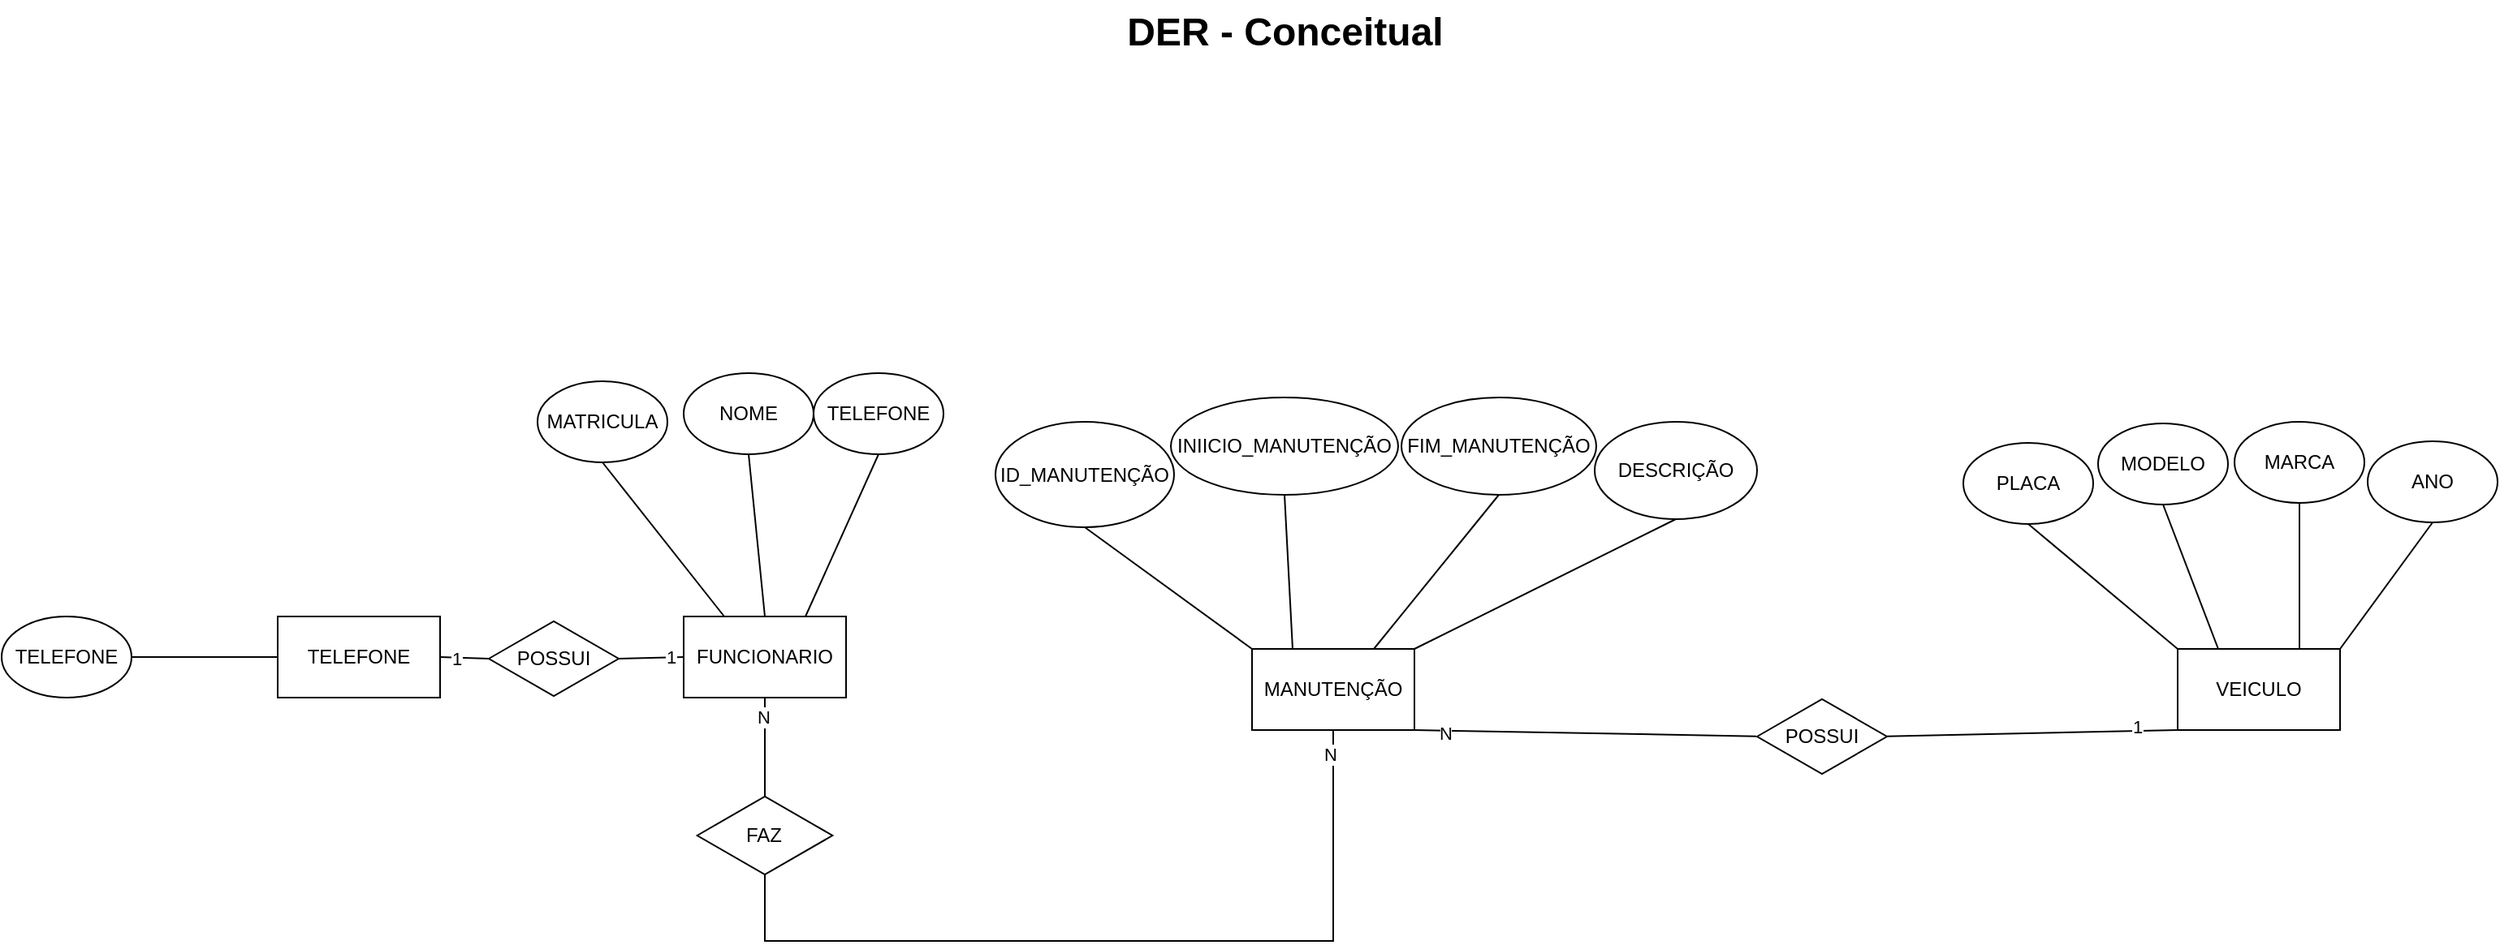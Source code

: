 <mxfile version="23.1.7" type="device">
  <diagram name="Página-1" id="fv4TjVXybLFZhgM2bYL0">
    <mxGraphModel dx="1434" dy="746" grid="1" gridSize="10" guides="1" tooltips="1" connect="1" arrows="0" fold="1" page="1" pageScale="1" pageWidth="827" pageHeight="1169" math="0" shadow="0">
      <root>
        <mxCell id="0" />
        <mxCell id="1" parent="0" />
        <mxCell id="dKsu68esA4f_hI0qqinA-1" value="PLACA" style="ellipse;whiteSpace=wrap;html=1;" parent="1" vertex="1">
          <mxGeometry x="1478" y="543" width="80" height="50" as="geometry" />
        </mxCell>
        <mxCell id="dKsu68esA4f_hI0qqinA-2" value="VEICULO" style="rounded=0;whiteSpace=wrap;html=1;" parent="1" vertex="1">
          <mxGeometry x="1610" y="670" width="100" height="50" as="geometry" />
        </mxCell>
        <mxCell id="dKsu68esA4f_hI0qqinA-6" value="DESCRIÇÃO" style="ellipse;whiteSpace=wrap;html=1;" parent="1" vertex="1">
          <mxGeometry x="1251" y="530" width="100" height="60" as="geometry" />
        </mxCell>
        <mxCell id="dKsu68esA4f_hI0qqinA-7" value="FIM_MANUTENÇÃO" style="ellipse;whiteSpace=wrap;html=1;" parent="1" vertex="1">
          <mxGeometry x="1132" y="515" width="120" height="60" as="geometry" />
        </mxCell>
        <mxCell id="dKsu68esA4f_hI0qqinA-8" value="MODELO" style="ellipse;whiteSpace=wrap;html=1;" parent="1" vertex="1">
          <mxGeometry x="1561" y="531" width="80" height="50" as="geometry" />
        </mxCell>
        <mxCell id="dKsu68esA4f_hI0qqinA-9" value="MARCA" style="ellipse;whiteSpace=wrap;html=1;" parent="1" vertex="1">
          <mxGeometry x="1645" y="530" width="80" height="50" as="geometry" />
        </mxCell>
        <mxCell id="dKsu68esA4f_hI0qqinA-10" value="ANO" style="ellipse;whiteSpace=wrap;html=1;" parent="1" vertex="1">
          <mxGeometry x="1727" y="542" width="80" height="50" as="geometry" />
        </mxCell>
        <mxCell id="dKsu68esA4f_hI0qqinA-14" value="INIICIO_MANUTENÇÃO" style="ellipse;whiteSpace=wrap;html=1;" parent="1" vertex="1">
          <mxGeometry x="990" y="515" width="140" height="60" as="geometry" />
        </mxCell>
        <mxCell id="dKsu68esA4f_hI0qqinA-15" value="ID_MANUTENÇÃO" style="ellipse;whiteSpace=wrap;html=1;" parent="1" vertex="1">
          <mxGeometry x="882" y="530" width="110" height="65" as="geometry" />
        </mxCell>
        <mxCell id="dKsu68esA4f_hI0qqinA-17" value="TELEFONE" style="ellipse;whiteSpace=wrap;html=1;" parent="1" vertex="1">
          <mxGeometry x="770" y="500" width="80" height="50" as="geometry" />
        </mxCell>
        <mxCell id="dKsu68esA4f_hI0qqinA-18" value="NOME" style="ellipse;whiteSpace=wrap;html=1;" parent="1" vertex="1">
          <mxGeometry x="690" y="500" width="80" height="50" as="geometry" />
        </mxCell>
        <mxCell id="dKsu68esA4f_hI0qqinA-19" value="MATRICULA" style="ellipse;whiteSpace=wrap;html=1;" parent="1" vertex="1">
          <mxGeometry x="600" y="505" width="80" height="50" as="geometry" />
        </mxCell>
        <mxCell id="dKsu68esA4f_hI0qqinA-20" value="FUNCIONARIO" style="rounded=0;whiteSpace=wrap;html=1;" parent="1" vertex="1">
          <mxGeometry x="690" y="650" width="100" height="50" as="geometry" />
        </mxCell>
        <mxCell id="dKsu68esA4f_hI0qqinA-21" value="MANUTENÇÃO" style="rounded=0;whiteSpace=wrap;html=1;" parent="1" vertex="1">
          <mxGeometry x="1040" y="670" width="100" height="50" as="geometry" />
        </mxCell>
        <mxCell id="dKsu68esA4f_hI0qqinA-22" value="" style="endArrow=none;html=1;rounded=0;entryX=0;entryY=0;entryDx=0;entryDy=0;exitX=0.5;exitY=1;exitDx=0;exitDy=0;" parent="1" source="dKsu68esA4f_hI0qqinA-1" target="dKsu68esA4f_hI0qqinA-2" edge="1">
          <mxGeometry width="50" height="50" relative="1" as="geometry">
            <mxPoint x="1520" y="615" as="sourcePoint" />
            <mxPoint x="1910" y="505" as="targetPoint" />
          </mxGeometry>
        </mxCell>
        <mxCell id="dKsu68esA4f_hI0qqinA-23" value="" style="endArrow=none;html=1;rounded=0;entryX=0.25;entryY=0;entryDx=0;entryDy=0;exitX=0.5;exitY=1;exitDx=0;exitDy=0;" parent="1" source="dKsu68esA4f_hI0qqinA-8" target="dKsu68esA4f_hI0qqinA-2" edge="1">
          <mxGeometry width="50" height="50" relative="1" as="geometry">
            <mxPoint x="1570" y="585" as="sourcePoint" />
            <mxPoint x="1910" y="505" as="targetPoint" />
          </mxGeometry>
        </mxCell>
        <mxCell id="dKsu68esA4f_hI0qqinA-24" value="" style="endArrow=none;html=1;rounded=0;entryX=1;entryY=0;entryDx=0;entryDy=0;exitX=0.5;exitY=1;exitDx=0;exitDy=0;" parent="1" source="dKsu68esA4f_hI0qqinA-10" target="dKsu68esA4f_hI0qqinA-2" edge="1">
          <mxGeometry width="50" height="50" relative="1" as="geometry">
            <mxPoint x="1718" y="575" as="sourcePoint" />
            <mxPoint x="1780" y="645" as="targetPoint" />
          </mxGeometry>
        </mxCell>
        <mxCell id="dKsu68esA4f_hI0qqinA-25" value="" style="endArrow=none;html=1;rounded=0;entryX=0.75;entryY=0;entryDx=0;entryDy=0;exitX=0.5;exitY=1;exitDx=0;exitDy=0;" parent="1" source="dKsu68esA4f_hI0qqinA-9" target="dKsu68esA4f_hI0qqinA-2" edge="1">
          <mxGeometry width="50" height="50" relative="1" as="geometry">
            <mxPoint x="1670" y="575" as="sourcePoint" />
            <mxPoint x="1732" y="645" as="targetPoint" />
          </mxGeometry>
        </mxCell>
        <mxCell id="dKsu68esA4f_hI0qqinA-26" value="" style="endArrow=none;html=1;rounded=0;exitX=0.25;exitY=0;exitDx=0;exitDy=0;entryX=0.5;entryY=1;entryDx=0;entryDy=0;" parent="1" source="dKsu68esA4f_hI0qqinA-20" target="dKsu68esA4f_hI0qqinA-19" edge="1">
          <mxGeometry width="50" height="50" relative="1" as="geometry">
            <mxPoint x="470" y="580" as="sourcePoint" />
            <mxPoint x="660" y="560" as="targetPoint" />
          </mxGeometry>
        </mxCell>
        <mxCell id="dKsu68esA4f_hI0qqinA-27" value="" style="endArrow=none;html=1;rounded=0;exitX=0.5;exitY=0;exitDx=0;exitDy=0;entryX=0.5;entryY=1;entryDx=0;entryDy=0;" parent="1" source="dKsu68esA4f_hI0qqinA-20" target="dKsu68esA4f_hI0qqinA-18" edge="1">
          <mxGeometry width="50" height="50" relative="1" as="geometry">
            <mxPoint x="790" y="640" as="sourcePoint" />
            <mxPoint x="735" y="550" as="targetPoint" />
          </mxGeometry>
        </mxCell>
        <mxCell id="dKsu68esA4f_hI0qqinA-28" value="" style="endArrow=none;html=1;rounded=0;exitX=0.75;exitY=0;exitDx=0;exitDy=0;entryX=0.5;entryY=1;entryDx=0;entryDy=0;" parent="1" source="dKsu68esA4f_hI0qqinA-20" target="dKsu68esA4f_hI0qqinA-17" edge="1">
          <mxGeometry width="50" height="50" relative="1" as="geometry">
            <mxPoint x="735" y="670" as="sourcePoint" />
            <mxPoint x="680" y="580" as="targetPoint" />
          </mxGeometry>
        </mxCell>
        <mxCell id="dKsu68esA4f_hI0qqinA-29" value="" style="endArrow=none;html=1;rounded=0;exitX=0.5;exitY=1;exitDx=0;exitDy=0;entryX=0;entryY=0;entryDx=0;entryDy=0;" parent="1" source="dKsu68esA4f_hI0qqinA-15" target="dKsu68esA4f_hI0qqinA-21" edge="1">
          <mxGeometry width="50" height="50" relative="1" as="geometry">
            <mxPoint x="1190" y="570" as="sourcePoint" />
            <mxPoint x="1240" y="520" as="targetPoint" />
          </mxGeometry>
        </mxCell>
        <mxCell id="dKsu68esA4f_hI0qqinA-30" value="" style="endArrow=none;html=1;rounded=0;exitX=0.5;exitY=1;exitDx=0;exitDy=0;entryX=0.25;entryY=0;entryDx=0;entryDy=0;" parent="1" source="dKsu68esA4f_hI0qqinA-14" target="dKsu68esA4f_hI0qqinA-21" edge="1">
          <mxGeometry width="50" height="50" relative="1" as="geometry">
            <mxPoint x="1190" y="570" as="sourcePoint" />
            <mxPoint x="1240" y="520" as="targetPoint" />
          </mxGeometry>
        </mxCell>
        <mxCell id="dKsu68esA4f_hI0qqinA-31" value="" style="endArrow=none;html=1;rounded=0;entryX=0.5;entryY=1;entryDx=0;entryDy=0;exitX=0.75;exitY=0;exitDx=0;exitDy=0;" parent="1" source="dKsu68esA4f_hI0qqinA-21" target="dKsu68esA4f_hI0qqinA-7" edge="1">
          <mxGeometry width="50" height="50" relative="1" as="geometry">
            <mxPoint x="1190" y="570" as="sourcePoint" />
            <mxPoint x="1240" y="520" as="targetPoint" />
          </mxGeometry>
        </mxCell>
        <mxCell id="dKsu68esA4f_hI0qqinA-32" value="" style="endArrow=none;html=1;rounded=0;entryX=0.5;entryY=1;entryDx=0;entryDy=0;exitX=1;exitY=0;exitDx=0;exitDy=0;" parent="1" source="dKsu68esA4f_hI0qqinA-21" target="dKsu68esA4f_hI0qqinA-6" edge="1">
          <mxGeometry width="50" height="50" relative="1" as="geometry">
            <mxPoint x="1190" y="570" as="sourcePoint" />
            <mxPoint x="1240" y="520" as="targetPoint" />
          </mxGeometry>
        </mxCell>
        <mxCell id="dKsu68esA4f_hI0qqinA-36" value="" style="endArrow=none;html=1;rounded=0;entryX=0.5;entryY=1;entryDx=0;entryDy=0;exitX=0.5;exitY=1;exitDx=0;exitDy=0;" parent="1" source="dKsu68esA4f_hI0qqinA-38" target="dKsu68esA4f_hI0qqinA-20" edge="1">
          <mxGeometry width="50" height="50" relative="1" as="geometry">
            <mxPoint x="860" y="815" as="sourcePoint" />
            <mxPoint x="970" y="720" as="targetPoint" />
            <Array as="points" />
          </mxGeometry>
        </mxCell>
        <mxCell id="dKsu68esA4f_hI0qqinA-56" value="N" style="edgeLabel;html=1;align=center;verticalAlign=middle;resizable=0;points=[];" parent="dKsu68esA4f_hI0qqinA-36" vertex="1" connectable="0">
          <mxGeometry x="0.787" y="1" relative="1" as="geometry">
            <mxPoint as="offset" />
          </mxGeometry>
        </mxCell>
        <mxCell id="dKsu68esA4f_hI0qqinA-40" value="" style="endArrow=none;html=1;rounded=0;entryX=0.5;entryY=1;entryDx=0;entryDy=0;exitX=0.5;exitY=1;exitDx=0;exitDy=0;" parent="1" source="dKsu68esA4f_hI0qqinA-21" target="dKsu68esA4f_hI0qqinA-38" edge="1">
          <mxGeometry width="50" height="50" relative="1" as="geometry">
            <mxPoint x="1090" y="720" as="sourcePoint" />
            <mxPoint x="740" y="700" as="targetPoint" />
            <Array as="points">
              <mxPoint x="1090" y="850" />
              <mxPoint x="740" y="850" />
            </Array>
          </mxGeometry>
        </mxCell>
        <mxCell id="dKsu68esA4f_hI0qqinA-57" value="N" style="edgeLabel;html=1;align=center;verticalAlign=middle;resizable=0;points=[];" parent="dKsu68esA4f_hI0qqinA-40" vertex="1" connectable="0">
          <mxGeometry x="-0.944" y="-2" relative="1" as="geometry">
            <mxPoint as="offset" />
          </mxGeometry>
        </mxCell>
        <mxCell id="dKsu68esA4f_hI0qqinA-38" value="FAZ" style="html=1;whiteSpace=wrap;aspect=fixed;shape=isoRectangle;" parent="1" vertex="1">
          <mxGeometry x="698.33" y="760" width="83.33" height="50" as="geometry" />
        </mxCell>
        <mxCell id="dKsu68esA4f_hI0qqinA-41" value="" style="endArrow=none;html=1;rounded=0;exitX=0.999;exitY=0.497;exitDx=0;exitDy=0;entryX=0;entryY=1;entryDx=0;entryDy=0;exitPerimeter=0;" parent="1" source="dKsu68esA4f_hI0qqinA-42" target="dKsu68esA4f_hI0qqinA-2" edge="1">
          <mxGeometry width="50" height="50" relative="1" as="geometry">
            <mxPoint x="1110" y="780" as="sourcePoint" />
            <mxPoint x="1450" y="820" as="targetPoint" />
          </mxGeometry>
        </mxCell>
        <mxCell id="dKsu68esA4f_hI0qqinA-54" value="1" style="edgeLabel;html=1;align=center;verticalAlign=middle;resizable=0;points=[];" parent="dKsu68esA4f_hI0qqinA-41" vertex="1" connectable="0">
          <mxGeometry x="0.719" y="3" relative="1" as="geometry">
            <mxPoint as="offset" />
          </mxGeometry>
        </mxCell>
        <mxCell id="dKsu68esA4f_hI0qqinA-44" value="" style="endArrow=none;html=1;rounded=0;exitX=1;exitY=1;exitDx=0;exitDy=0;entryX=-0.007;entryY=0.497;entryDx=0;entryDy=0;entryPerimeter=0;" parent="1" source="dKsu68esA4f_hI0qqinA-21" target="dKsu68esA4f_hI0qqinA-42" edge="1">
          <mxGeometry width="50" height="50" relative="1" as="geometry">
            <mxPoint x="1140" y="720" as="sourcePoint" />
            <mxPoint x="1650" y="705" as="targetPoint" />
          </mxGeometry>
        </mxCell>
        <mxCell id="dKsu68esA4f_hI0qqinA-55" value="N" style="edgeLabel;html=1;align=center;verticalAlign=middle;resizable=0;points=[];" parent="dKsu68esA4f_hI0qqinA-44" vertex="1" connectable="0">
          <mxGeometry x="-0.819" y="-1" relative="1" as="geometry">
            <mxPoint as="offset" />
          </mxGeometry>
        </mxCell>
        <mxCell id="dKsu68esA4f_hI0qqinA-42" value="POSSUI" style="html=1;whiteSpace=wrap;aspect=fixed;shape=isoRectangle;" parent="1" vertex="1">
          <mxGeometry x="1351" y="700" width="80" height="48" as="geometry" />
        </mxCell>
        <mxCell id="dKsu68esA4f_hI0qqinA-46" value="TELEFONE" style="rounded=0;whiteSpace=wrap;html=1;" parent="1" vertex="1">
          <mxGeometry x="440" y="650" width="100" height="50" as="geometry" />
        </mxCell>
        <mxCell id="dKsu68esA4f_hI0qqinA-49" value="" style="endArrow=none;html=1;rounded=0;entryX=0;entryY=0.5;entryDx=0;entryDy=0;exitX=1;exitY=0.5;exitDx=0;exitDy=0;" parent="1" source="dKsu68esA4f_hI0qqinA-48" target="dKsu68esA4f_hI0qqinA-20" edge="1">
          <mxGeometry width="50" height="50" relative="1" as="geometry">
            <mxPoint x="1450" y="400" as="sourcePoint" />
            <mxPoint x="1500" y="350" as="targetPoint" />
          </mxGeometry>
        </mxCell>
        <mxCell id="dKsu68esA4f_hI0qqinA-58" value="1" style="edgeLabel;html=1;align=center;verticalAlign=middle;resizable=0;points=[];" parent="dKsu68esA4f_hI0qqinA-49" vertex="1" connectable="0">
          <mxGeometry x="0.579" relative="1" as="geometry">
            <mxPoint as="offset" />
          </mxGeometry>
        </mxCell>
        <mxCell id="dKsu68esA4f_hI0qqinA-50" value="" style="endArrow=none;html=1;rounded=0;entryX=0;entryY=0.5;entryDx=0;entryDy=0;exitX=1;exitY=0.5;exitDx=0;exitDy=0;" parent="1" source="dKsu68esA4f_hI0qqinA-46" target="dKsu68esA4f_hI0qqinA-48" edge="1">
          <mxGeometry width="50" height="50" relative="1" as="geometry">
            <mxPoint x="540" y="675" as="sourcePoint" />
            <mxPoint x="690" y="675" as="targetPoint" />
          </mxGeometry>
        </mxCell>
        <mxCell id="dKsu68esA4f_hI0qqinA-59" value="1" style="edgeLabel;html=1;align=center;verticalAlign=middle;resizable=0;points=[];" parent="dKsu68esA4f_hI0qqinA-50" vertex="1" connectable="0">
          <mxGeometry x="-0.362" relative="1" as="geometry">
            <mxPoint as="offset" />
          </mxGeometry>
        </mxCell>
        <mxCell id="dKsu68esA4f_hI0qqinA-48" value="POSSUI" style="html=1;whiteSpace=wrap;aspect=fixed;shape=isoRectangle;" parent="1" vertex="1">
          <mxGeometry x="570" y="652" width="80" height="48" as="geometry" />
        </mxCell>
        <mxCell id="dKsu68esA4f_hI0qqinA-51" value="TELEFONE" style="ellipse;whiteSpace=wrap;html=1;" parent="1" vertex="1">
          <mxGeometry x="270" y="650" width="80" height="50" as="geometry" />
        </mxCell>
        <mxCell id="dKsu68esA4f_hI0qqinA-52" value="" style="endArrow=none;html=1;rounded=0;entryX=1;entryY=0.5;entryDx=0;entryDy=0;exitX=0;exitY=0.5;exitDx=0;exitDy=0;" parent="1" source="dKsu68esA4f_hI0qqinA-46" target="dKsu68esA4f_hI0qqinA-51" edge="1">
          <mxGeometry width="50" height="50" relative="1" as="geometry">
            <mxPoint x="560" y="740" as="sourcePoint" />
            <mxPoint x="610" y="690" as="targetPoint" />
          </mxGeometry>
        </mxCell>
        <mxCell id="dKsu68esA4f_hI0qqinA-53" value="DER - Conceitual" style="text;strokeColor=none;fillColor=none;html=1;fontSize=24;fontStyle=1;verticalAlign=middle;align=center;" parent="1" vertex="1">
          <mxGeometry x="1010" y="270" width="100" height="40" as="geometry" />
        </mxCell>
      </root>
    </mxGraphModel>
  </diagram>
</mxfile>
